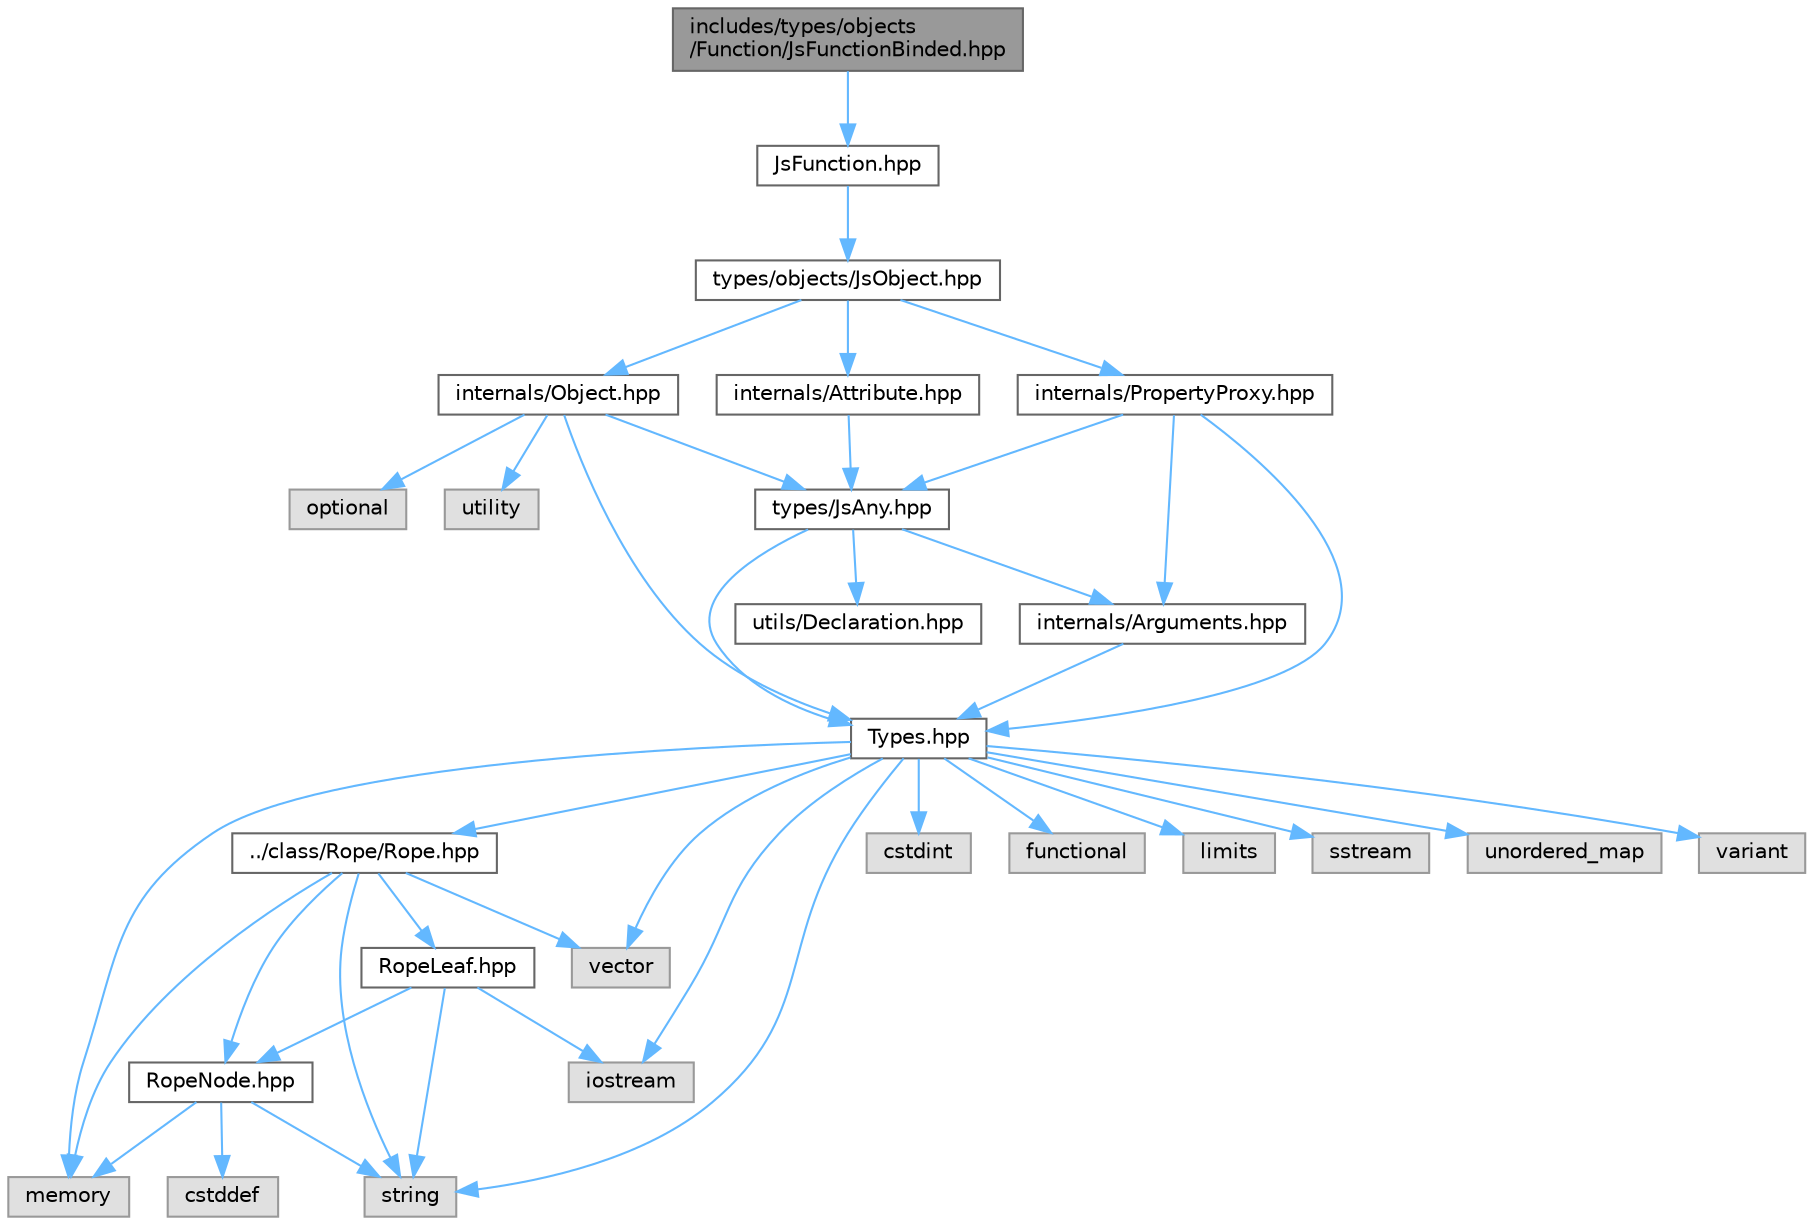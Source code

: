 digraph "includes/types/objects/Function/JsFunctionBinded.hpp"
{
 // LATEX_PDF_SIZE
  bgcolor="transparent";
  edge [fontname=Helvetica,fontsize=10,labelfontname=Helvetica,labelfontsize=10];
  node [fontname=Helvetica,fontsize=10,shape=box,height=0.2,width=0.4];
  Node1 [id="Node000001",label="includes/types/objects\l/Function/JsFunctionBinded.hpp",height=0.2,width=0.4,color="gray40", fillcolor="grey60", style="filled", fontcolor="black",tooltip=" "];
  Node1 -> Node2 [id="edge1_Node000001_Node000002",color="steelblue1",style="solid",tooltip=" "];
  Node2 [id="Node000002",label="JsFunction.hpp",height=0.2,width=0.4,color="grey40", fillcolor="white", style="filled",URL="$JsFunction_8hpp.html",tooltip=" "];
  Node2 -> Node3 [id="edge2_Node000002_Node000003",color="steelblue1",style="solid",tooltip=" "];
  Node3 [id="Node000003",label="types/objects/JsObject.hpp",height=0.2,width=0.4,color="grey40", fillcolor="white", style="filled",URL="$JsObject_8hpp.html",tooltip=" "];
  Node3 -> Node4 [id="edge3_Node000003_Node000004",color="steelblue1",style="solid",tooltip=" "];
  Node4 [id="Node000004",label="internals/Attribute.hpp",height=0.2,width=0.4,color="grey40", fillcolor="white", style="filled",URL="$Attribute_8hpp.html",tooltip=" "];
  Node4 -> Node5 [id="edge4_Node000004_Node000005",color="steelblue1",style="solid",tooltip=" "];
  Node5 [id="Node000005",label="types/JsAny.hpp",height=0.2,width=0.4,color="grey40", fillcolor="white", style="filled",URL="$JsAny_8hpp.html",tooltip=" "];
  Node5 -> Node6 [id="edge5_Node000005_Node000006",color="steelblue1",style="solid",tooltip=" "];
  Node6 [id="Node000006",label="Types.hpp",height=0.2,width=0.4,color="grey40", fillcolor="white", style="filled",URL="$Types_8hpp.html",tooltip=" "];
  Node6 -> Node7 [id="edge6_Node000006_Node000007",color="steelblue1",style="solid",tooltip=" "];
  Node7 [id="Node000007",label="../class/Rope/Rope.hpp",height=0.2,width=0.4,color="grey40", fillcolor="white", style="filled",URL="$Rope_8hpp.html",tooltip=" "];
  Node7 -> Node8 [id="edge7_Node000007_Node000008",color="steelblue1",style="solid",tooltip=" "];
  Node8 [id="Node000008",label="RopeLeaf.hpp",height=0.2,width=0.4,color="grey40", fillcolor="white", style="filled",URL="$RopeLeaf_8hpp.html",tooltip=" "];
  Node8 -> Node9 [id="edge8_Node000008_Node000009",color="steelblue1",style="solid",tooltip=" "];
  Node9 [id="Node000009",label="RopeNode.hpp",height=0.2,width=0.4,color="grey40", fillcolor="white", style="filled",URL="$RopeNode_8hpp.html",tooltip=" "];
  Node9 -> Node10 [id="edge9_Node000009_Node000010",color="steelblue1",style="solid",tooltip=" "];
  Node10 [id="Node000010",label="cstddef",height=0.2,width=0.4,color="grey60", fillcolor="#E0E0E0", style="filled",tooltip=" "];
  Node9 -> Node11 [id="edge10_Node000009_Node000011",color="steelblue1",style="solid",tooltip=" "];
  Node11 [id="Node000011",label="memory",height=0.2,width=0.4,color="grey60", fillcolor="#E0E0E0", style="filled",tooltip=" "];
  Node9 -> Node12 [id="edge11_Node000009_Node000012",color="steelblue1",style="solid",tooltip=" "];
  Node12 [id="Node000012",label="string",height=0.2,width=0.4,color="grey60", fillcolor="#E0E0E0", style="filled",tooltip=" "];
  Node8 -> Node13 [id="edge12_Node000008_Node000013",color="steelblue1",style="solid",tooltip=" "];
  Node13 [id="Node000013",label="iostream",height=0.2,width=0.4,color="grey60", fillcolor="#E0E0E0", style="filled",tooltip=" "];
  Node8 -> Node12 [id="edge13_Node000008_Node000012",color="steelblue1",style="solid",tooltip=" "];
  Node7 -> Node9 [id="edge14_Node000007_Node000009",color="steelblue1",style="solid",tooltip=" "];
  Node7 -> Node11 [id="edge15_Node000007_Node000011",color="steelblue1",style="solid",tooltip=" "];
  Node7 -> Node12 [id="edge16_Node000007_Node000012",color="steelblue1",style="solid",tooltip=" "];
  Node7 -> Node14 [id="edge17_Node000007_Node000014",color="steelblue1",style="solid",tooltip=" "];
  Node14 [id="Node000014",label="vector",height=0.2,width=0.4,color="grey60", fillcolor="#E0E0E0", style="filled",tooltip=" "];
  Node6 -> Node15 [id="edge18_Node000006_Node000015",color="steelblue1",style="solid",tooltip=" "];
  Node15 [id="Node000015",label="cstdint",height=0.2,width=0.4,color="grey60", fillcolor="#E0E0E0", style="filled",tooltip=" "];
  Node6 -> Node16 [id="edge19_Node000006_Node000016",color="steelblue1",style="solid",tooltip=" "];
  Node16 [id="Node000016",label="functional",height=0.2,width=0.4,color="grey60", fillcolor="#E0E0E0", style="filled",tooltip=" "];
  Node6 -> Node13 [id="edge20_Node000006_Node000013",color="steelblue1",style="solid",tooltip=" "];
  Node6 -> Node17 [id="edge21_Node000006_Node000017",color="steelblue1",style="solid",tooltip=" "];
  Node17 [id="Node000017",label="limits",height=0.2,width=0.4,color="grey60", fillcolor="#E0E0E0", style="filled",tooltip=" "];
  Node6 -> Node11 [id="edge22_Node000006_Node000011",color="steelblue1",style="solid",tooltip=" "];
  Node6 -> Node18 [id="edge23_Node000006_Node000018",color="steelblue1",style="solid",tooltip=" "];
  Node18 [id="Node000018",label="sstream",height=0.2,width=0.4,color="grey60", fillcolor="#E0E0E0", style="filled",tooltip=" "];
  Node6 -> Node12 [id="edge24_Node000006_Node000012",color="steelblue1",style="solid",tooltip=" "];
  Node6 -> Node19 [id="edge25_Node000006_Node000019",color="steelblue1",style="solid",tooltip=" "];
  Node19 [id="Node000019",label="unordered_map",height=0.2,width=0.4,color="grey60", fillcolor="#E0E0E0", style="filled",tooltip=" "];
  Node6 -> Node20 [id="edge26_Node000006_Node000020",color="steelblue1",style="solid",tooltip=" "];
  Node20 [id="Node000020",label="variant",height=0.2,width=0.4,color="grey60", fillcolor="#E0E0E0", style="filled",tooltip=" "];
  Node6 -> Node14 [id="edge27_Node000006_Node000014",color="steelblue1",style="solid",tooltip=" "];
  Node5 -> Node21 [id="edge28_Node000005_Node000021",color="steelblue1",style="solid",tooltip=" "];
  Node21 [id="Node000021",label="internals/Arguments.hpp",height=0.2,width=0.4,color="grey40", fillcolor="white", style="filled",URL="$Arguments_8hpp.html",tooltip=" "];
  Node21 -> Node6 [id="edge29_Node000021_Node000006",color="steelblue1",style="solid",tooltip=" "];
  Node5 -> Node22 [id="edge30_Node000005_Node000022",color="steelblue1",style="solid",tooltip=" "];
  Node22 [id="Node000022",label="utils/Declaration.hpp",height=0.2,width=0.4,color="grey40", fillcolor="white", style="filled",URL="$Declaration_8hpp.html",tooltip=" "];
  Node3 -> Node23 [id="edge31_Node000003_Node000023",color="steelblue1",style="solid",tooltip=" "];
  Node23 [id="Node000023",label="internals/Object.hpp",height=0.2,width=0.4,color="grey40", fillcolor="white", style="filled",URL="$Object_8hpp.html",tooltip=" "];
  Node23 -> Node5 [id="edge32_Node000023_Node000005",color="steelblue1",style="solid",tooltip=" "];
  Node23 -> Node6 [id="edge33_Node000023_Node000006",color="steelblue1",style="solid",tooltip=" "];
  Node23 -> Node24 [id="edge34_Node000023_Node000024",color="steelblue1",style="solid",tooltip=" "];
  Node24 [id="Node000024",label="optional",height=0.2,width=0.4,color="grey60", fillcolor="#E0E0E0", style="filled",tooltip=" "];
  Node23 -> Node25 [id="edge35_Node000023_Node000025",color="steelblue1",style="solid",tooltip=" "];
  Node25 [id="Node000025",label="utility",height=0.2,width=0.4,color="grey60", fillcolor="#E0E0E0", style="filled",tooltip=" "];
  Node3 -> Node26 [id="edge36_Node000003_Node000026",color="steelblue1",style="solid",tooltip=" "];
  Node26 [id="Node000026",label="internals/PropertyProxy.hpp",height=0.2,width=0.4,color="grey40", fillcolor="white", style="filled",URL="$PropertyProxy_8hpp.html",tooltip=" "];
  Node26 -> Node21 [id="edge37_Node000026_Node000021",color="steelblue1",style="solid",tooltip=" "];
  Node26 -> Node5 [id="edge38_Node000026_Node000005",color="steelblue1",style="solid",tooltip=" "];
  Node26 -> Node6 [id="edge39_Node000026_Node000006",color="steelblue1",style="solid",tooltip=" "];
}
